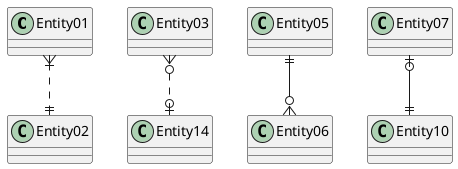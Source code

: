 @startuml
Entity01 }|..|| Entity02
Entity03 }o..o| Entity14
Entity05 ||--o{ Entity06
Entity07 |o--|| Entity10
@enduml
